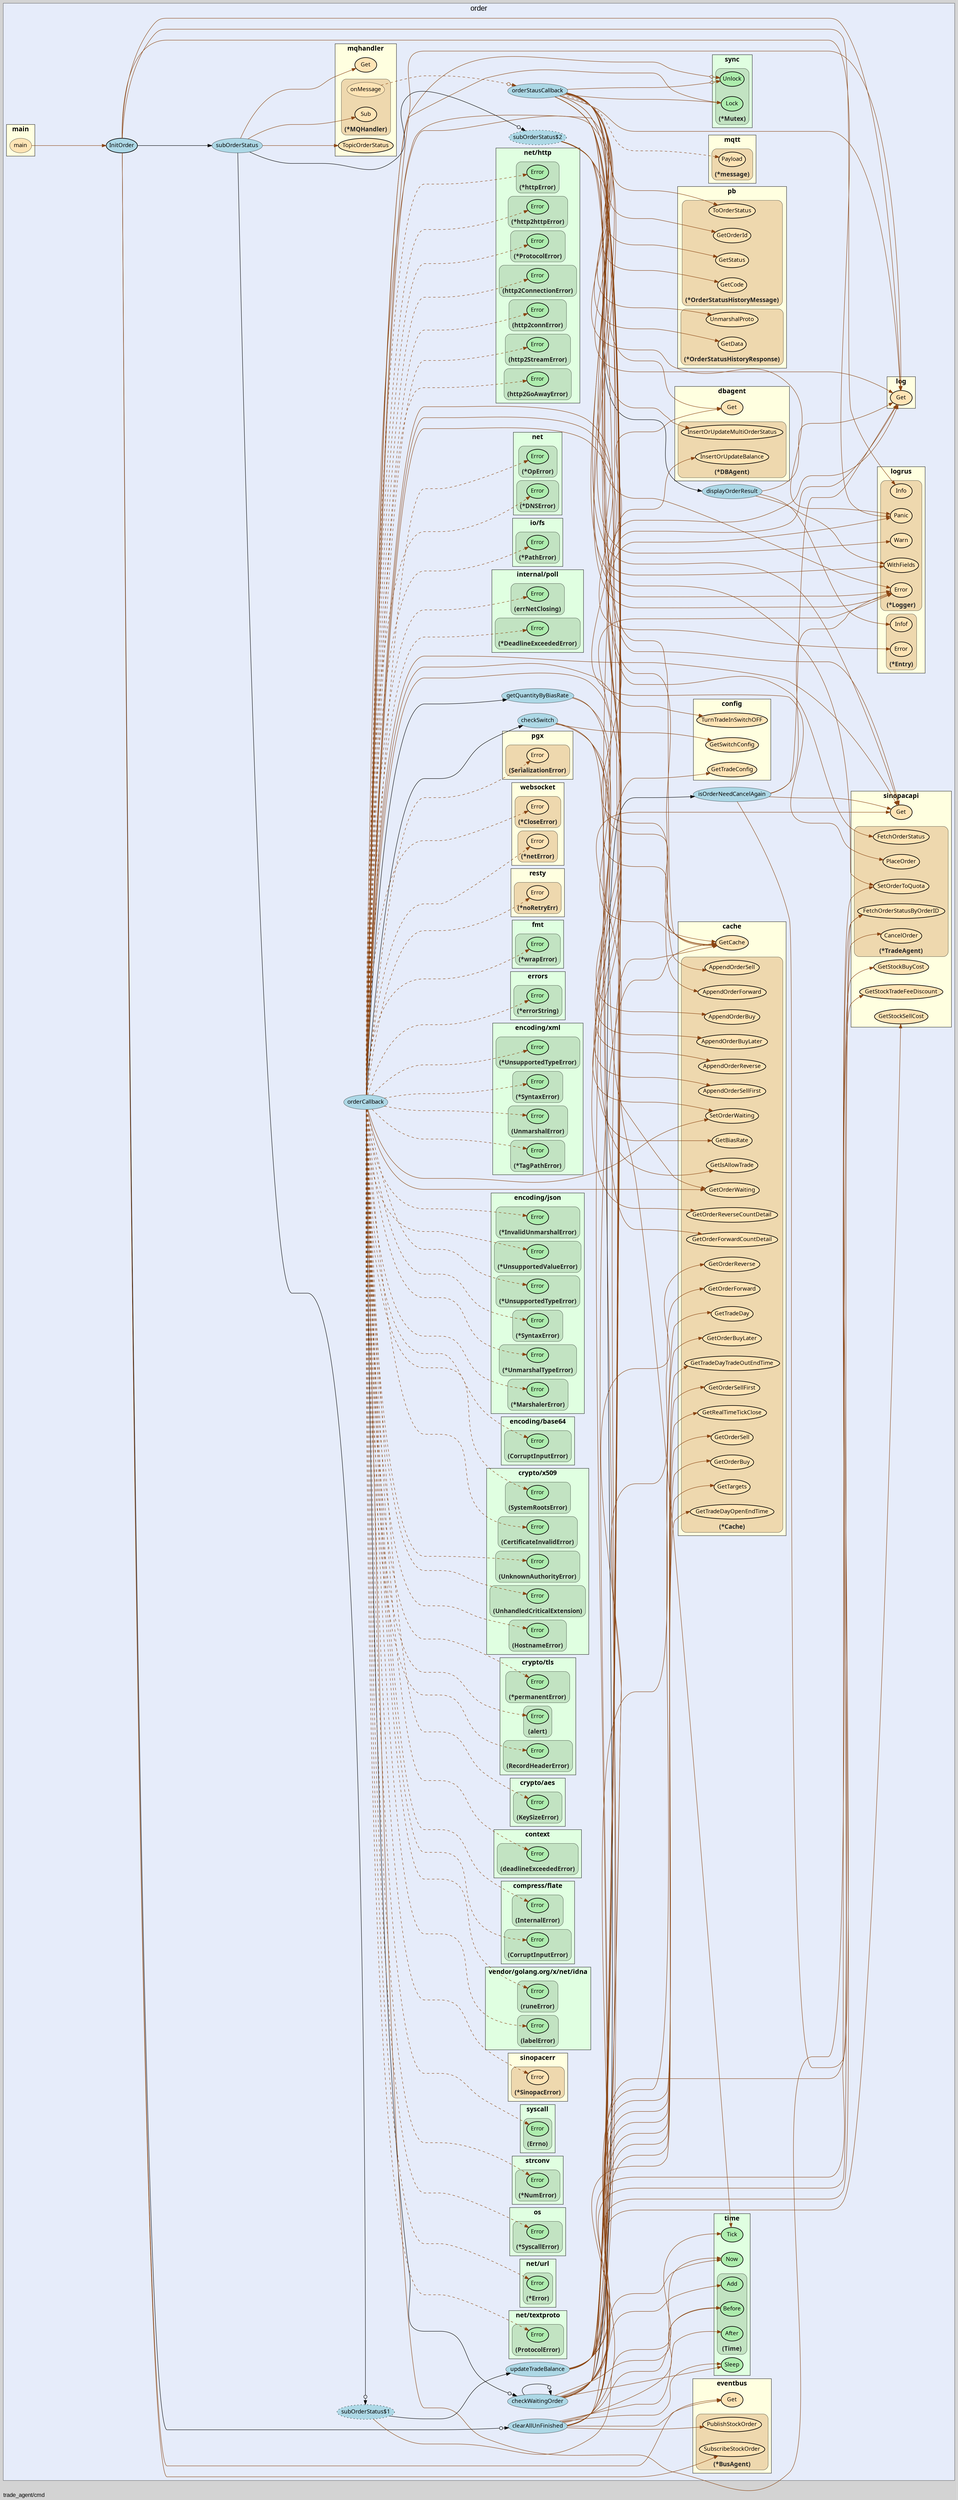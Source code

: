 digraph gocallvis {
    label="trade_agent/cmd";
    labeljust="l";
    fontname="Arial";
    fontsize="14";
    rankdir="LR";
    bgcolor="lightgray";
    style="solid";
    penwidth="0.5";
    pad="0.0";
    nodesep="0.35";

    node [shape="ellipse" style="filled" fillcolor="honeydew" fontname="Verdana" penwidth="1.0" margin="0.05,0.0"];
    edge [minlen="5"]

    subgraph "cluster_focus" {
        bgcolor="#e6ecfa";
label="order";
labelloc="t";
labeljust="c";
fontsize="18";
        
        "trade_agent/pkg/modules/order.orderStausCallback" [ fillcolor="lightblue" label="orderStausCallback" penwidth="0.5" ]
        "trade_agent/pkg/modules/order.displayOrderResult" [ penwidth="0.5" fillcolor="lightblue" label="displayOrderResult" ]
        "trade_agent/pkg/modules/order.updateTradeBalance" [ fillcolor="lightblue" label="updateTradeBalance" penwidth="0.5" ]
        "trade_agent/pkg/modules/order.orderCallback" [ fillcolor="lightblue" label="orderCallback" penwidth="0.5" ]
        "trade_agent/pkg/modules/order.checkSwitch" [ fillcolor="lightblue" label="checkSwitch" penwidth="0.5" ]
        "trade_agent/pkg/modules/order.getQuantityByBiasRate" [ label="getQuantityByBiasRate" penwidth="0.5" fillcolor="lightblue" ]
        "trade_agent/pkg/modules/order.checkWaitingOrder" [ fillcolor="lightblue" label="checkWaitingOrder" penwidth="0.5" ]
        "trade_agent/pkg/modules/order.isOrderNeedCancelAgain" [ fillcolor="lightblue" label="isOrderNeedCancelAgain" penwidth="0.5" ]
        "trade_agent/pkg/modules/order.subOrderStatus$2" [ style="dotted,filled" fillcolor="lightblue" label="subOrderStatus$2" ]
        "trade_agent/pkg/modules/order.InitOrder" [ fillcolor="lightblue" label="InitOrder" penwidth="1.5" ]
        "trade_agent/pkg/modules/order.subOrderStatus" [ fillcolor="lightblue" label="subOrderStatus" penwidth="0.5" ]
        "trade_agent/pkg/modules/order.subOrderStatus$1" [ fillcolor="lightblue" label="subOrderStatus$1" style="dotted,filled" ]
        "trade_agent/pkg/modules/order.clearAllUnFinished" [ fillcolor="lightblue" label="clearAllUnFinished" penwidth="0.5" ]
        
        subgraph "cluster_compress/flate" {
        penwidth="0.8";
fontsize="16";
fillcolor="#E0FFE1";
label="compress/flate";
tooltip="package: compress/flate";
style="filled";
fontname="Tahoma bold";
rank="sink";
URL="/?f=compress/flate";
        
        
        subgraph "cluster_compress/flate.CorruptInputError" {
        label="(CorruptInputError)";
tooltip="type: compress/flate.CorruptInputError";
penwidth="0.5";
fontsize="15";
fontcolor="#222222";
labelloc="b";
style="rounded,filled";
fillcolor="#c2e3c2";
        
        "(compress/flate.CorruptInputError).Error" [ fillcolor="#adedad" label="Error" penwidth="1.5" ]
        
    }

        subgraph "cluster_compress/flate.InternalError" {
        fontsize="15";
fontcolor="#222222";
labelloc="b";
style="rounded,filled";
fillcolor="#c2e3c2";
label="(InternalError)";
tooltip="type: compress/flate.InternalError";
penwidth="0.5";
        
        "(compress/flate.InternalError).Error" [ label="Error" penwidth="1.5" fillcolor="#adedad" ]
        
    }

    }

        subgraph "cluster_context" {
        fontname="Tahoma bold";
fillcolor="#E0FFE1";
fontsize="16";
style="filled";
rank="sink";
label="context";
URL="/?f=context";
tooltip="package: context";
penwidth="0.8";
        
        
        subgraph "cluster_context.deadlineExceededError" {
        penwidth="0.5";
fontsize="15";
fontcolor="#222222";
labelloc="b";
style="rounded,filled";
fillcolor="#c2e3c2";
label="(deadlineExceededError)";
tooltip="type: context.deadlineExceededError";
        
        "(context.deadlineExceededError).Error" [ fillcolor="#adedad" label="Error" penwidth="1.5" ]
        
    }

    }

        subgraph "cluster_crypto/aes" {
        style="filled";
fillcolor="#E0FFE1";
fontname="Tahoma bold";
rank="sink";
URL="/?f=crypto/aes";
penwidth="0.8";
fontsize="16";
label="crypto/aes";
tooltip="package: crypto/aes";
        
        
        subgraph "cluster_crypto/aes.KeySizeError" {
        labelloc="b";
style="rounded,filled";
fillcolor="#c2e3c2";
label="(KeySizeError)";
tooltip="type: crypto/aes.KeySizeError";
penwidth="0.5";
fontsize="15";
fontcolor="#222222";
        
        "(crypto/aes.KeySizeError).Error" [ fillcolor="#adedad" label="Error" penwidth="1.5" ]
        
    }

    }

        subgraph "cluster_crypto/tls" {
        style="filled";
fillcolor="#E0FFE1";
URL="/?f=crypto/tls";
tooltip="package: crypto/tls";
penwidth="0.8";
fontsize="16";
fontname="Tahoma bold";
rank="sink";
label="crypto/tls";
        
        
        subgraph "cluster_*crypto/tls.permanentError" {
        tooltip="type: *crypto/tls.permanentError";
penwidth="0.5";
fontsize="15";
fontcolor="#222222";
labelloc="b";
style="rounded,filled";
fillcolor="#c2e3c2";
label="(*permanentError)";
        
        "(*crypto/tls.permanentError).Error" [ fillcolor="#adedad" label="Error" penwidth="1.5" ]
        
    }

        subgraph "cluster_crypto/tls.RecordHeaderError" {
        penwidth="0.5";
fontsize="15";
fontcolor="#222222";
labelloc="b";
style="rounded,filled";
fillcolor="#c2e3c2";
label="(RecordHeaderError)";
tooltip="type: crypto/tls.RecordHeaderError";
        
        "(crypto/tls.RecordHeaderError).Error" [ fillcolor="#adedad" label="Error" penwidth="1.5" ]
        
    }

        subgraph "cluster_crypto/tls.alert" {
        labelloc="b";
style="rounded,filled";
fillcolor="#c2e3c2";
label="(alert)";
tooltip="type: crypto/tls.alert";
penwidth="0.5";
fontsize="15";
fontcolor="#222222";
        
        "(crypto/tls.alert).Error" [ fillcolor="#adedad" label="Error" penwidth="1.5" ]
        
    }

    }

        subgraph "cluster_crypto/x509" {
        penwidth="0.8";
style="filled";
fillcolor="#E0FFE1";
tooltip="package: crypto/x509";
fontsize="16";
fontname="Tahoma bold";
rank="sink";
label="crypto/x509";
URL="/?f=crypto/x509";
        
        
        subgraph "cluster_crypto/x509.CertificateInvalidError" {
        fontsize="15";
fontcolor="#222222";
labelloc="b";
style="rounded,filled";
fillcolor="#c2e3c2";
label="(CertificateInvalidError)";
tooltip="type: crypto/x509.CertificateInvalidError";
penwidth="0.5";
        
        "(crypto/x509.CertificateInvalidError).Error" [ penwidth="1.5" fillcolor="#adedad" label="Error" ]
        
    }

        subgraph "cluster_crypto/x509.HostnameError" {
        fillcolor="#c2e3c2";
label="(HostnameError)";
tooltip="type: crypto/x509.HostnameError";
penwidth="0.5";
fontsize="15";
fontcolor="#222222";
labelloc="b";
style="rounded,filled";
        
        "(crypto/x509.HostnameError).Error" [ penwidth="1.5" fillcolor="#adedad" label="Error" ]
        
    }

        subgraph "cluster_crypto/x509.SystemRootsError" {
        fontsize="15";
fontcolor="#222222";
labelloc="b";
style="rounded,filled";
fillcolor="#c2e3c2";
label="(SystemRootsError)";
tooltip="type: crypto/x509.SystemRootsError";
penwidth="0.5";
        
        "(crypto/x509.SystemRootsError).Error" [ fillcolor="#adedad" label="Error" penwidth="1.5" ]
        
    }

        subgraph "cluster_crypto/x509.UnhandledCriticalExtension" {
        tooltip="type: crypto/x509.UnhandledCriticalExtension";
penwidth="0.5";
fontsize="15";
fontcolor="#222222";
labelloc="b";
style="rounded,filled";
fillcolor="#c2e3c2";
label="(UnhandledCriticalExtension)";
        
        "(crypto/x509.UnhandledCriticalExtension).Error" [ label="Error" penwidth="1.5" fillcolor="#adedad" ]
        
    }

        subgraph "cluster_crypto/x509.UnknownAuthorityError" {
        penwidth="0.5";
fontsize="15";
fontcolor="#222222";
labelloc="b";
style="rounded,filled";
fillcolor="#c2e3c2";
label="(UnknownAuthorityError)";
tooltip="type: crypto/x509.UnknownAuthorityError";
        
        "(crypto/x509.UnknownAuthorityError).Error" [ penwidth="1.5" fillcolor="#adedad" label="Error" ]
        
    }

    }

        subgraph "cluster_encoding/base64" {
        tooltip="package: encoding/base64";
penwidth="0.8";
fillcolor="#E0FFE1";
fontname="Tahoma bold";
label="encoding/base64";
URL="/?f=encoding/base64";
fontsize="16";
style="filled";
rank="sink";
        
        
        subgraph "cluster_encoding/base64.CorruptInputError" {
        penwidth="0.5";
fontsize="15";
fontcolor="#222222";
labelloc="b";
style="rounded,filled";
fillcolor="#c2e3c2";
label="(CorruptInputError)";
tooltip="type: encoding/base64.CorruptInputError";
        
        "(encoding/base64.CorruptInputError).Error" [ label="Error" penwidth="1.5" fillcolor="#adedad" ]
        
    }

    }

        subgraph "cluster_encoding/json" {
        rank="sink";
URL="/?f=encoding/json";
tooltip="package: encoding/json";
style="filled";
fontsize="16";
fillcolor="#E0FFE1";
fontname="Tahoma bold";
label="encoding/json";
penwidth="0.8";
        
        
        subgraph "cluster_*encoding/json.InvalidUnmarshalError" {
        fillcolor="#c2e3c2";
label="(*InvalidUnmarshalError)";
tooltip="type: *encoding/json.InvalidUnmarshalError";
penwidth="0.5";
fontsize="15";
fontcolor="#222222";
labelloc="b";
style="rounded,filled";
        
        "(*encoding/json.InvalidUnmarshalError).Error" [ fillcolor="#adedad" label="Error" penwidth="1.5" ]
        
    }

        subgraph "cluster_*encoding/json.MarshalerError" {
        labelloc="b";
style="rounded,filled";
fillcolor="#c2e3c2";
label="(*MarshalerError)";
tooltip="type: *encoding/json.MarshalerError";
penwidth="0.5";
fontsize="15";
fontcolor="#222222";
        
        "(*encoding/json.MarshalerError).Error" [ label="Error" penwidth="1.5" fillcolor="#adedad" ]
        
    }

        subgraph "cluster_*encoding/json.SyntaxError" {
        fontsize="15";
fontcolor="#222222";
labelloc="b";
style="rounded,filled";
fillcolor="#c2e3c2";
label="(*SyntaxError)";
tooltip="type: *encoding/json.SyntaxError";
penwidth="0.5";
        
        "(*encoding/json.SyntaxError).Error" [ fillcolor="#adedad" label="Error" penwidth="1.5" ]
        
    }

        subgraph "cluster_*encoding/json.UnmarshalTypeError" {
        fontcolor="#222222";
labelloc="b";
style="rounded,filled";
fillcolor="#c2e3c2";
label="(*UnmarshalTypeError)";
tooltip="type: *encoding/json.UnmarshalTypeError";
penwidth="0.5";
fontsize="15";
        
        "(*encoding/json.UnmarshalTypeError).Error" [ fillcolor="#adedad" label="Error" penwidth="1.5" ]
        
    }

        subgraph "cluster_*encoding/json.UnsupportedTypeError" {
        labelloc="b";
style="rounded,filled";
fillcolor="#c2e3c2";
label="(*UnsupportedTypeError)";
tooltip="type: *encoding/json.UnsupportedTypeError";
penwidth="0.5";
fontsize="15";
fontcolor="#222222";
        
        "(*encoding/json.UnsupportedTypeError).Error" [ penwidth="1.5" fillcolor="#adedad" label="Error" ]
        
    }

        subgraph "cluster_*encoding/json.UnsupportedValueError" {
        label="(*UnsupportedValueError)";
tooltip="type: *encoding/json.UnsupportedValueError";
penwidth="0.5";
fontsize="15";
fontcolor="#222222";
labelloc="b";
style="rounded,filled";
fillcolor="#c2e3c2";
        
        "(*encoding/json.UnsupportedValueError).Error" [ fillcolor="#adedad" label="Error" penwidth="1.5" ]
        
    }

    }

        subgraph "cluster_encoding/xml" {
        penwidth="0.8";
style="filled";
fillcolor="#E0FFE1";
tooltip="package: encoding/xml";
fontsize="16";
fontname="Tahoma bold";
rank="sink";
label="encoding/xml";
URL="/?f=encoding/xml";
        
        
        subgraph "cluster_*encoding/xml.SyntaxError" {
        fontcolor="#222222";
labelloc="b";
style="rounded,filled";
fillcolor="#c2e3c2";
label="(*SyntaxError)";
tooltip="type: *encoding/xml.SyntaxError";
penwidth="0.5";
fontsize="15";
        
        "(*encoding/xml.SyntaxError).Error" [ penwidth="1.5" fillcolor="#adedad" label="Error" ]
        
    }

        subgraph "cluster_*encoding/xml.TagPathError" {
        penwidth="0.5";
fontsize="15";
fontcolor="#222222";
labelloc="b";
style="rounded,filled";
fillcolor="#c2e3c2";
label="(*TagPathError)";
tooltip="type: *encoding/xml.TagPathError";
        
        "(*encoding/xml.TagPathError).Error" [ penwidth="1.5" fillcolor="#adedad" label="Error" ]
        
    }

        subgraph "cluster_*encoding/xml.UnsupportedTypeError" {
        fillcolor="#c2e3c2";
label="(*UnsupportedTypeError)";
tooltip="type: *encoding/xml.UnsupportedTypeError";
penwidth="0.5";
fontsize="15";
fontcolor="#222222";
labelloc="b";
style="rounded,filled";
        
        "(*encoding/xml.UnsupportedTypeError).Error" [ fillcolor="#adedad" label="Error" penwidth="1.5" ]
        
    }

        subgraph "cluster_encoding/xml.UnmarshalError" {
        fillcolor="#c2e3c2";
label="(UnmarshalError)";
tooltip="type: encoding/xml.UnmarshalError";
penwidth="0.5";
fontsize="15";
fontcolor="#222222";
labelloc="b";
style="rounded,filled";
        
        "(encoding/xml.UnmarshalError).Error" [ label="Error" penwidth="1.5" fillcolor="#adedad" ]
        
    }

    }

        subgraph "cluster_errors" {
        style="filled";
rank="sink";
URL="/?f=errors";
tooltip="package: errors";
penwidth="0.8";
fontsize="16";
fillcolor="#E0FFE1";
fontname="Tahoma bold";
label="errors";
        
        
        subgraph "cluster_*errors.errorString" {
        labelloc="b";
style="rounded,filled";
fillcolor="#c2e3c2";
label="(*errorString)";
tooltip="type: *errors.errorString";
penwidth="0.5";
fontsize="15";
fontcolor="#222222";
        
        "(*errors.errorString).Error" [ fillcolor="#adedad" label="Error" penwidth="1.5" ]
        
    }

    }

        subgraph "cluster_fmt" {
        label="fmt";
URL="/?f=fmt";
tooltip="package: fmt";
fontsize="16";
style="filled";
fontname="Tahoma bold";
rank="sink";
penwidth="0.8";
fillcolor="#E0FFE1";
        
        
        subgraph "cluster_*fmt.wrapError" {
        labelloc="b";
style="rounded,filled";
fillcolor="#c2e3c2";
label="(*wrapError)";
tooltip="type: *fmt.wrapError";
penwidth="0.5";
fontsize="15";
fontcolor="#222222";
        
        "(*fmt.wrapError).Error" [ fillcolor="#adedad" label="Error" penwidth="1.5" ]
        
    }

    }

        subgraph "cluster_github.com/eclipse/paho.mqtt.golang" {
        fillcolor="lightyellow";
URL="/?f=github.com/eclipse/paho.mqtt.golang";
tooltip="package: github.com/eclipse/paho.mqtt.golang";
penwidth="0.8";
fontsize="16";
style="filled";
fontname="Tahoma bold";
rank="sink";
label="mqtt";
        
        
        subgraph "cluster_*github.com/eclipse/paho.mqtt.golang.message" {
        label="(*message)";
tooltip="type: *github.com/eclipse/paho.mqtt.golang.message";
penwidth="0.5";
fontsize="15";
fontcolor="#222222";
labelloc="b";
style="rounded,filled";
fillcolor="wheat2";
        
        "(*github.com/eclipse/paho.mqtt.golang.message).Payload" [ label="Payload" penwidth="1.5" fillcolor="moccasin" ]
        
    }

    }

        subgraph "cluster_github.com/go-resty/resty/v2" {
        fillcolor="lightyellow";
fontname="Tahoma bold";
URL="/?f=github.com/go-resty/resty/v2";
tooltip="package: github.com/go-resty/resty/v2";
penwidth="0.8";
style="filled";
rank="sink";
label="resty";
fontsize="16";
        
        
        subgraph "cluster_*github.com/go-resty/resty/v2.noRetryErr" {
        style="rounded,filled";
fillcolor="wheat2";
label="(*noRetryErr)";
tooltip="type: *github.com/go-resty/resty/v2.noRetryErr";
penwidth="0.5";
fontsize="15";
fontcolor="#222222";
labelloc="b";
        
        "(*github.com/go-resty/resty/v2.noRetryErr).Error" [ fillcolor="moccasin" label="Error" penwidth="1.5" ]
        
    }

    }

        subgraph "cluster_github.com/gorilla/websocket" {
        tooltip="package: github.com/gorilla/websocket";
fontsize="16";
fontname="Tahoma bold";
label="websocket";
rank="sink";
URL="/?f=github.com/gorilla/websocket";
penwidth="0.8";
style="filled";
fillcolor="lightyellow";
        
        
        subgraph "cluster_*github.com/gorilla/websocket.CloseError" {
        fontcolor="#222222";
labelloc="b";
style="rounded,filled";
fillcolor="wheat2";
label="(*CloseError)";
tooltip="type: *github.com/gorilla/websocket.CloseError";
penwidth="0.5";
fontsize="15";
        
        "(*github.com/gorilla/websocket.CloseError).Error" [ fillcolor="moccasin" label="Error" penwidth="1.5" ]
        
    }

        subgraph "cluster_*github.com/gorilla/websocket.netError" {
        penwidth="0.5";
fontsize="15";
fontcolor="#222222";
labelloc="b";
style="rounded,filled";
fillcolor="wheat2";
label="(*netError)";
tooltip="type: *github.com/gorilla/websocket.netError";
        
        "(*github.com/gorilla/websocket.netError).Error" [ fillcolor="moccasin" label="Error" penwidth="1.5" ]
        
    }

    }

        subgraph "cluster_github.com/jackc/pgx/v4" {
        fillcolor="lightyellow";
fontname="Tahoma bold";
tooltip="package: github.com/jackc/pgx/v4";
penwidth="0.8";
fontsize="16";
style="filled";
rank="sink";
label="pgx";
URL="/?f=github.com/jackc/pgx/v4";
        
        
        subgraph "cluster_github.com/jackc/pgx/v4.SerializationError" {
        fontcolor="#222222";
labelloc="b";
style="rounded,filled";
fillcolor="wheat2";
label="(SerializationError)";
tooltip="type: github.com/jackc/pgx/v4.SerializationError";
penwidth="0.5";
fontsize="15";
        
        "(github.com/jackc/pgx/v4.SerializationError).Error" [ fillcolor="moccasin" label="Error" penwidth="1.5" ]
        
    }

    }

        subgraph "cluster_github.com/sirupsen/logrus" {
        penwidth="0.8";
style="filled";
fontname="Tahoma bold";
rank="sink";
URL="/?f=github.com/sirupsen/logrus";
tooltip="package: github.com/sirupsen/logrus";
fontsize="16";
fillcolor="lightyellow";
label="logrus";
        
        
        subgraph "cluster_*github.com/sirupsen/logrus.Entry" {
        fontcolor="#222222";
labelloc="b";
style="rounded,filled";
fillcolor="wheat2";
label="(*Entry)";
tooltip="type: *github.com/sirupsen/logrus.Entry";
penwidth="0.5";
fontsize="15";
        
        "(*github.com/sirupsen/logrus.Entry).Infof" [ fillcolor="moccasin" label="Infof" penwidth="1.5" ]
        "(*github.com/sirupsen/logrus.Entry).Error" [ penwidth="1.5" fillcolor="moccasin" label="Error" ]
        
    }

        subgraph "cluster_*github.com/sirupsen/logrus.Logger" {
        fontcolor="#222222";
labelloc="b";
style="rounded,filled";
fillcolor="wheat2";
label="(*Logger)";
tooltip="type: *github.com/sirupsen/logrus.Logger";
penwidth="0.5";
fontsize="15";
        
        "(*github.com/sirupsen/logrus.Logger).Panic" [ fillcolor="moccasin" label="Panic" penwidth="1.5" ]
        "(*github.com/sirupsen/logrus.Logger).WithFields" [ fillcolor="moccasin" label="WithFields" penwidth="1.5" ]
        "(*github.com/sirupsen/logrus.Logger).Error" [ penwidth="1.5" fillcolor="moccasin" label="Error" ]
        "(*github.com/sirupsen/logrus.Logger).Warn" [ fillcolor="moccasin" label="Warn" penwidth="1.5" ]
        "(*github.com/sirupsen/logrus.Logger).Info" [ fillcolor="moccasin" label="Info" penwidth="1.5" ]
        
    }

    }

        subgraph "cluster_internal/poll" {
        style="filled";
fontname="Tahoma bold";
rank="sink";
label="internal/poll";
URL="/?f=internal/poll";
tooltip="package: internal/poll";
penwidth="0.8";
fontsize="16";
fillcolor="#E0FFE1";
        
        
        subgraph "cluster_*internal/poll.DeadlineExceededError" {
        fillcolor="#c2e3c2";
label="(*DeadlineExceededError)";
tooltip="type: *internal/poll.DeadlineExceededError";
penwidth="0.5";
fontsize="15";
fontcolor="#222222";
labelloc="b";
style="rounded,filled";
        
        "(*internal/poll.DeadlineExceededError).Error" [ penwidth="1.5" fillcolor="#adedad" label="Error" ]
        
    }

        subgraph "cluster_internal/poll.errNetClosing" {
        style="rounded,filled";
fillcolor="#c2e3c2";
label="(errNetClosing)";
tooltip="type: internal/poll.errNetClosing";
penwidth="0.5";
fontsize="15";
fontcolor="#222222";
labelloc="b";
        
        "(internal/poll.errNetClosing).Error" [ fillcolor="#adedad" label="Error" penwidth="1.5" ]
        
    }

    }

        subgraph "cluster_io/fs" {
        tooltip="package: io/fs";
fillcolor="#E0FFE1";
fontname="Tahoma bold";
style="filled";
rank="sink";
label="io/fs";
URL="/?f=io/fs";
penwidth="0.8";
fontsize="16";
        
        
        subgraph "cluster_*io/fs.PathError" {
        penwidth="0.5";
fontsize="15";
fontcolor="#222222";
labelloc="b";
style="rounded,filled";
fillcolor="#c2e3c2";
label="(*PathError)";
tooltip="type: *io/fs.PathError";
        
        "(*io/fs.PathError).Error" [ label="Error" penwidth="1.5" fillcolor="#adedad" ]
        
    }

    }

        subgraph "cluster_net" {
        style="filled";
fillcolor="#E0FFE1";
label="net";
tooltip="package: net";
penwidth="0.8";
fontsize="16";
fontname="Tahoma bold";
rank="sink";
URL="/?f=net";
        
        
        subgraph "cluster_*net.DNSError" {
        penwidth="0.5";
fontsize="15";
fontcolor="#222222";
labelloc="b";
style="rounded,filled";
fillcolor="#c2e3c2";
label="(*DNSError)";
tooltip="type: *net.DNSError";
        
        "(*net.DNSError).Error" [ fillcolor="#adedad" label="Error" penwidth="1.5" ]
        
    }

        subgraph "cluster_*net.OpError" {
        style="rounded,filled";
fillcolor="#c2e3c2";
label="(*OpError)";
tooltip="type: *net.OpError";
penwidth="0.5";
fontsize="15";
fontcolor="#222222";
labelloc="b";
        
        "(*net.OpError).Error" [ label="Error" penwidth="1.5" fillcolor="#adedad" ]
        
    }

    }

        subgraph "cluster_net/http" {
        URL="/?f=net/http";
label="net/http";
tooltip="package: net/http";
penwidth="0.8";
fontsize="16";
style="filled";
fillcolor="#E0FFE1";
fontname="Tahoma bold";
rank="sink";
        
        
        subgraph "cluster_*net/http.ProtocolError" {
        penwidth="0.5";
fontsize="15";
fontcolor="#222222";
labelloc="b";
style="rounded,filled";
fillcolor="#c2e3c2";
label="(*ProtocolError)";
tooltip="type: *net/http.ProtocolError";
        
        "(*net/http.ProtocolError).Error" [ fillcolor="#adedad" label="Error" penwidth="1.5" ]
        
    }

        subgraph "cluster_*net/http.http2httpError" {
        style="rounded,filled";
fillcolor="#c2e3c2";
label="(*http2httpError)";
tooltip="type: *net/http.http2httpError";
penwidth="0.5";
fontsize="15";
fontcolor="#222222";
labelloc="b";
        
        "(*net/http.http2httpError).Error" [ fillcolor="#adedad" label="Error" penwidth="1.5" ]
        
    }

        subgraph "cluster_*net/http.httpError" {
        tooltip="type: *net/http.httpError";
penwidth="0.5";
fontsize="15";
fontcolor="#222222";
labelloc="b";
style="rounded,filled";
fillcolor="#c2e3c2";
label="(*httpError)";
        
        "(*net/http.httpError).Error" [ fillcolor="#adedad" label="Error" penwidth="1.5" ]
        
    }

        subgraph "cluster_net/http.http2ConnectionError" {
        labelloc="b";
style="rounded,filled";
fillcolor="#c2e3c2";
label="(http2ConnectionError)";
tooltip="type: net/http.http2ConnectionError";
penwidth="0.5";
fontsize="15";
fontcolor="#222222";
        
        "(net/http.http2ConnectionError).Error" [ fillcolor="#adedad" label="Error" penwidth="1.5" ]
        
    }

        subgraph "cluster_net/http.http2GoAwayError" {
        penwidth="0.5";
fontsize="15";
fontcolor="#222222";
labelloc="b";
style="rounded,filled";
fillcolor="#c2e3c2";
label="(http2GoAwayError)";
tooltip="type: net/http.http2GoAwayError";
        
        "(net/http.http2GoAwayError).Error" [ fillcolor="#adedad" label="Error" penwidth="1.5" ]
        
    }

        subgraph "cluster_net/http.http2StreamError" {
        penwidth="0.5";
fontsize="15";
fontcolor="#222222";
labelloc="b";
style="rounded,filled";
fillcolor="#c2e3c2";
label="(http2StreamError)";
tooltip="type: net/http.http2StreamError";
        
        "(net/http.http2StreamError).Error" [ fillcolor="#adedad" label="Error" penwidth="1.5" ]
        
    }

        subgraph "cluster_net/http.http2connError" {
        tooltip="type: net/http.http2connError";
penwidth="0.5";
fontsize="15";
fontcolor="#222222";
labelloc="b";
style="rounded,filled";
fillcolor="#c2e3c2";
label="(http2connError)";
        
        "(net/http.http2connError).Error" [ fillcolor="#adedad" label="Error" penwidth="1.5" ]
        
    }

    }

        subgraph "cluster_net/textproto" {
        style="filled";
rank="sink";
label="net/textproto";
tooltip="package: net/textproto";
penwidth="0.8";
fontsize="16";
fillcolor="#E0FFE1";
fontname="Tahoma bold";
URL="/?f=net/textproto";
        
        
        subgraph "cluster_net/textproto.ProtocolError" {
        labelloc="b";
style="rounded,filled";
fillcolor="#c2e3c2";
label="(ProtocolError)";
tooltip="type: net/textproto.ProtocolError";
penwidth="0.5";
fontsize="15";
fontcolor="#222222";
        
        "(net/textproto.ProtocolError).Error" [ penwidth="1.5" fillcolor="#adedad" label="Error" ]
        
    }

    }

        subgraph "cluster_net/url" {
        penwidth="0.8";
fontsize="16";
fillcolor="#E0FFE1";
fontname="Tahoma bold";
label="net/url";
URL="/?f=net/url";
tooltip="package: net/url";
style="filled";
rank="sink";
        
        
        subgraph "cluster_*net/url.Error" {
        fillcolor="#c2e3c2";
label="(*Error)";
tooltip="type: *net/url.Error";
penwidth="0.5";
fontsize="15";
fontcolor="#222222";
labelloc="b";
style="rounded,filled";
        
        "(*net/url.Error).Error" [ fillcolor="#adedad" label="Error" penwidth="1.5" ]
        
    }

    }

        subgraph "cluster_os" {
        style="filled";
fillcolor="#E0FFE1";
label="os";
URL="/?f=os";
penwidth="0.8";
fontname="Tahoma bold";
rank="sink";
tooltip="package: os";
fontsize="16";
        
        
        subgraph "cluster_*os.SyscallError" {
        penwidth="0.5";
fontsize="15";
fontcolor="#222222";
labelloc="b";
style="rounded,filled";
fillcolor="#c2e3c2";
label="(*SyscallError)";
tooltip="type: *os.SyscallError";
        
        "(*os.SyscallError).Error" [ fillcolor="#adedad" label="Error" penwidth="1.5" ]
        
    }

    }

        subgraph "cluster_strconv" {
        penwidth="0.8";
fontsize="16";
style="filled";
fillcolor="#E0FFE1";
fontname="Tahoma bold";
URL="/?f=strconv";
rank="sink";
label="strconv";
tooltip="package: strconv";
        
        
        subgraph "cluster_*strconv.NumError" {
        penwidth="0.5";
fontsize="15";
fontcolor="#222222";
labelloc="b";
style="rounded,filled";
fillcolor="#c2e3c2";
label="(*NumError)";
tooltip="type: *strconv.NumError";
        
        "(*strconv.NumError).Error" [ fillcolor="#adedad" label="Error" penwidth="1.5" ]
        
    }

    }

        subgraph "cluster_sync" {
        penwidth="0.8";
fontsize="16";
style="filled";
tooltip="package: sync";
URL="/?f=sync";
fillcolor="#E0FFE1";
fontname="Tahoma bold";
rank="sink";
label="sync";
        
        
        subgraph "cluster_*sync.Mutex" {
        label="(*Mutex)";
tooltip="type: *sync.Mutex";
penwidth="0.5";
fontsize="15";
fontcolor="#222222";
labelloc="b";
style="rounded,filled";
fillcolor="#c2e3c2";
        
        "(*sync.Mutex).Unlock" [ fillcolor="#adedad" label="Unlock" penwidth="1.5" ]
        "(*sync.Mutex).Lock" [ fillcolor="#adedad" label="Lock" penwidth="1.5" ]
        
    }

    }

        subgraph "cluster_syscall" {
        tooltip="package: syscall";
penwidth="0.8";
fillcolor="#E0FFE1";
fontname="Tahoma bold";
rank="sink";
label="syscall";
URL="/?f=syscall";
fontsize="16";
style="filled";
        
        
        subgraph "cluster_syscall.Errno" {
        fillcolor="#c2e3c2";
label="(Errno)";
tooltip="type: syscall.Errno";
penwidth="0.5";
fontsize="15";
fontcolor="#222222";
labelloc="b";
style="rounded,filled";
        
        "(syscall.Errno).Error" [ label="Error" penwidth="1.5" fillcolor="#adedad" ]
        
    }

    }

        subgraph "cluster_time" {
        penwidth="0.8";
fontsize="16";
fontname="Tahoma bold";
rank="sink";
tooltip="package: time";
style="filled";
fillcolor="#E0FFE1";
label="time";
URL="/?f=time";
        
        "time.Now" [ penwidth="1.5" fillcolor="#adedad" label="Now" ]
        "time.Sleep" [ fillcolor="#adedad" label="Sleep" penwidth="1.5" ]
        "time.Tick" [ label="Tick" penwidth="1.5" fillcolor="#adedad" ]
        
        subgraph "cluster_time.Time" {
        labelloc="b";
style="rounded,filled";
fillcolor="#c2e3c2";
label="(Time)";
tooltip="type: time.Time";
penwidth="0.5";
fontsize="15";
fontcolor="#222222";
        
        "(time.Time).Add" [ penwidth="1.5" fillcolor="#adedad" label="Add" ]
        "(time.Time).Before" [ fillcolor="#adedad" label="Before" penwidth="1.5" ]
        "(time.Time).After" [ fillcolor="#adedad" label="After" penwidth="1.5" ]
        
    }

    }

        subgraph "cluster_trade_agent/cmd" {
        tooltip="package: trade_agent/cmd";
fontsize="16";
fillcolor="lightyellow";
fontname="Tahoma bold";
URL="/?f=trade_agent/cmd";
penwidth="0.8";
style="filled";
rank="sink";
label="main";
        
        "trade_agent/cmd.main" [ fillcolor="moccasin" label="main" penwidth="0.5" ]
        
    }

        subgraph "cluster_trade_agent/pkg/cache" {
        penwidth="0.8";
style="filled";
fontname="Tahoma bold";
rank="sink";
label="cache";
tooltip="package: trade_agent/pkg/cache";
fontsize="16";
fillcolor="lightyellow";
URL="/?f=trade_agent/pkg/cache";
        
        "trade_agent/pkg/cache.GetCache" [ label="GetCache" penwidth="1.5" fillcolor="moccasin" ]
        
        subgraph "cluster_*trade_agent/pkg/cache.Cache" {
        fillcolor="wheat2";
label="(*Cache)";
tooltip="type: *trade_agent/pkg/cache.Cache";
penwidth="0.5";
fontsize="15";
fontcolor="#222222";
labelloc="b";
style="rounded,filled";
        
        "(*trade_agent/pkg/cache.Cache).GetOrderWaiting" [ fillcolor="moccasin" label="GetOrderWaiting" penwidth="1.5" ]
        "(*trade_agent/pkg/cache.Cache).SetOrderWaiting" [ label="SetOrderWaiting" penwidth="1.5" fillcolor="moccasin" ]
        "(*trade_agent/pkg/cache.Cache).AppendOrderBuy" [ fillcolor="moccasin" label="AppendOrderBuy" penwidth="1.5" ]
        "(*trade_agent/pkg/cache.Cache).AppendOrderForward" [ label="AppendOrderForward" penwidth="1.5" fillcolor="moccasin" ]
        "(*trade_agent/pkg/cache.Cache).AppendOrderSell" [ fillcolor="moccasin" label="AppendOrderSell" penwidth="1.5" ]
        "(*trade_agent/pkg/cache.Cache).AppendOrderSellFirst" [ fillcolor="moccasin" label="AppendOrderSellFirst" penwidth="1.5" ]
        "(*trade_agent/pkg/cache.Cache).AppendOrderReverse" [ penwidth="1.5" fillcolor="moccasin" label="AppendOrderReverse" ]
        "(*trade_agent/pkg/cache.Cache).AppendOrderBuyLater" [ fillcolor="moccasin" label="AppendOrderBuyLater" penwidth="1.5" ]
        "(*trade_agent/pkg/cache.Cache).GetOrderForward" [ fillcolor="moccasin" label="GetOrderForward" penwidth="1.5" ]
        "(*trade_agent/pkg/cache.Cache).GetOrderReverse" [ fillcolor="moccasin" label="GetOrderReverse" penwidth="1.5" ]
        "(*trade_agent/pkg/cache.Cache).GetTradeDay" [ fillcolor="moccasin" label="GetTradeDay" penwidth="1.5" ]
        "(*trade_agent/pkg/cache.Cache).GetIsAllowTrade" [ fillcolor="moccasin" label="GetIsAllowTrade" penwidth="1.5" ]
        "(*trade_agent/pkg/cache.Cache).GetOrderForwardCountDetail" [ fillcolor="moccasin" label="GetOrderForwardCountDetail" penwidth="1.5" ]
        "(*trade_agent/pkg/cache.Cache).GetOrderReverseCountDetail" [ fillcolor="moccasin" label="GetOrderReverseCountDetail" penwidth="1.5" ]
        "(*trade_agent/pkg/cache.Cache).GetBiasRate" [ fillcolor="moccasin" label="GetBiasRate" penwidth="1.5" ]
        "(*trade_agent/pkg/cache.Cache).GetTradeDayTradeOutEndTime" [ fillcolor="moccasin" label="GetTradeDayTradeOutEndTime" penwidth="1.5" ]
        "(*trade_agent/pkg/cache.Cache).GetTradeDayOpenEndTime" [ fillcolor="moccasin" label="GetTradeDayOpenEndTime" penwidth="1.5" ]
        "(*trade_agent/pkg/cache.Cache).GetTargets" [ fillcolor="moccasin" label="GetTargets" penwidth="1.5" ]
        "(*trade_agent/pkg/cache.Cache).GetOrderBuy" [ penwidth="1.5" fillcolor="moccasin" label="GetOrderBuy" ]
        "(*trade_agent/pkg/cache.Cache).GetOrderSell" [ fillcolor="moccasin" label="GetOrderSell" penwidth="1.5" ]
        "(*trade_agent/pkg/cache.Cache).GetRealTimeTickClose" [ label="GetRealTimeTickClose" penwidth="1.5" fillcolor="moccasin" ]
        "(*trade_agent/pkg/cache.Cache).GetOrderSellFirst" [ fillcolor="moccasin" label="GetOrderSellFirst" penwidth="1.5" ]
        "(*trade_agent/pkg/cache.Cache).GetOrderBuyLater" [ fillcolor="moccasin" label="GetOrderBuyLater" penwidth="1.5" ]
        
    }

    }

        subgraph "cluster_trade_agent/pkg/config" {
        fontsize="16";
style="filled";
fillcolor="lightyellow";
fontname="Tahoma bold";
penwidth="0.8";
rank="sink";
label="config";
URL="/?f=trade_agent/pkg/config";
tooltip="package: trade_agent/pkg/config";
        
        "trade_agent/pkg/config.GetSwitchConfig" [ fillcolor="moccasin" label="GetSwitchConfig" penwidth="1.5" ]
        "trade_agent/pkg/config.TurnTradeInSwitchOFF" [ fillcolor="moccasin" label="TurnTradeInSwitchOFF" penwidth="1.5" ]
        "trade_agent/pkg/config.GetTradeConfig" [ fillcolor="moccasin" label="GetTradeConfig" penwidth="1.5" ]
        
    }

        subgraph "cluster_trade_agent/pkg/dbagent" {
        penwidth="0.8";
style="filled";
fontname="Tahoma bold";
label="dbagent";
URL="/?f=trade_agent/pkg/dbagent";
fontsize="16";
fillcolor="lightyellow";
rank="sink";
tooltip="package: trade_agent/pkg/dbagent";
        
        "trade_agent/pkg/dbagent.Get" [ penwidth="1.5" fillcolor="moccasin" label="Get" ]
        
        subgraph "cluster_*trade_agent/pkg/dbagent.DBAgent" {
        tooltip="type: *trade_agent/pkg/dbagent.DBAgent";
penwidth="0.5";
fontsize="15";
fontcolor="#222222";
labelloc="b";
style="rounded,filled";
fillcolor="wheat2";
label="(*DBAgent)";
        
        "(*trade_agent/pkg/dbagent.DBAgent).InsertOrUpdateMultiOrderStatus" [ fillcolor="moccasin" label="InsertOrUpdateMultiOrderStatus" penwidth="1.5" ]
        "(*trade_agent/pkg/dbagent.DBAgent).InsertOrUpdateBalance" [ fillcolor="moccasin" label="InsertOrUpdateBalance" penwidth="1.5" ]
        
    }

    }

        subgraph "cluster_trade_agent/pkg/eventbus" {
        fontsize="16";
style="filled";
fontname="Tahoma bold";
rank="sink";
tooltip="package: trade_agent/pkg/eventbus";
penwidth="0.8";
fillcolor="lightyellow";
label="eventbus";
URL="/?f=trade_agent/pkg/eventbus";
        
        "trade_agent/pkg/eventbus.Get" [ fillcolor="moccasin" label="Get" penwidth="1.5" ]
        
        subgraph "cluster_*trade_agent/pkg/eventbus.BusAgent" {
        fillcolor="wheat2";
label="(*BusAgent)";
tooltip="type: *trade_agent/pkg/eventbus.BusAgent";
penwidth="0.5";
fontsize="15";
fontcolor="#222222";
labelloc="b";
style="rounded,filled";
        
        "(*trade_agent/pkg/eventbus.BusAgent).PublishStockOrder" [ fillcolor="moccasin" label="PublishStockOrder" penwidth="1.5" ]
        "(*trade_agent/pkg/eventbus.BusAgent).SubscribeStockOrder" [ fillcolor="moccasin" label="SubscribeStockOrder" penwidth="1.5" ]
        
    }

    }

        subgraph "cluster_trade_agent/pkg/log" {
        fontsize="16";
style="filled";
rank="sink";
label="log";
penwidth="0.8";
fontname="Tahoma bold";
URL="/?f=trade_agent/pkg/log";
tooltip="package: trade_agent/pkg/log";
fillcolor="lightyellow";
        
        "trade_agent/pkg/log.Get" [ fillcolor="moccasin" label="Get" penwidth="1.5" ]
        
    }

        subgraph "cluster_trade_agent/pkg/mqhandler" {
        label="mqhandler";
URL="/?f=trade_agent/pkg/mqhandler";
penwidth="0.8";
fontname="Tahoma bold";
rank="sink";
tooltip="package: trade_agent/pkg/mqhandler";
fontsize="16";
style="filled";
fillcolor="lightyellow";
        
        "trade_agent/pkg/mqhandler.Get" [ fillcolor="moccasin" label="Get" penwidth="1.5" ]
        "trade_agent/pkg/mqhandler.TopicOrderStatus" [ penwidth="1.5" fillcolor="moccasin" label="TopicOrderStatus" ]
        
        subgraph "cluster_*trade_agent/pkg/mqhandler.MQHandler" {
        penwidth="0.5";
fontsize="15";
fontcolor="#222222";
labelloc="b";
style="rounded,filled";
fillcolor="wheat2";
label="(*MQHandler)";
tooltip="type: *trade_agent/pkg/mqhandler.MQHandler";
        
        "(*trade_agent/pkg/mqhandler.MQHandler).onMessage" [ fillcolor="moccasin" label="onMessage" penwidth="0.5" ]
        "(*trade_agent/pkg/mqhandler.MQHandler).Sub" [ fillcolor="moccasin" label="Sub" penwidth="1.5" ]
        
    }

    }

        subgraph "cluster_trade_agent/pkg/pb" {
        fillcolor="lightyellow";
fontname="Tahoma bold";
rank="sink";
label="pb";
URL="/?f=trade_agent/pkg/pb";
tooltip="package: trade_agent/pkg/pb";
penwidth="0.8";
fontsize="16";
style="filled";
        
        
        subgraph "cluster_*trade_agent/pkg/pb.OrderStatusHistoryMessage" {
        fontsize="15";
fontcolor="#222222";
labelloc="b";
style="rounded,filled";
fillcolor="wheat2";
label="(*OrderStatusHistoryMessage)";
tooltip="type: *trade_agent/pkg/pb.OrderStatusHistoryMessage";
penwidth="0.5";
        
        "(*trade_agent/pkg/pb.OrderStatusHistoryMessage).GetCode" [ label="GetCode" penwidth="1.5" fillcolor="moccasin" ]
        "(*trade_agent/pkg/pb.OrderStatusHistoryMessage).GetStatus" [ fillcolor="moccasin" label="GetStatus" penwidth="1.5" ]
        "(*trade_agent/pkg/pb.OrderStatusHistoryMessage).GetOrderId" [ label="GetOrderId" penwidth="1.5" fillcolor="moccasin" ]
        "(*trade_agent/pkg/pb.OrderStatusHistoryMessage).ToOrderStatus" [ fillcolor="moccasin" label="ToOrderStatus" penwidth="1.5" ]
        
    }

        subgraph "cluster_*trade_agent/pkg/pb.OrderStatusHistoryResponse" {
        fontcolor="#222222";
labelloc="b";
style="rounded,filled";
fillcolor="wheat2";
label="(*OrderStatusHistoryResponse)";
tooltip="type: *trade_agent/pkg/pb.OrderStatusHistoryResponse";
penwidth="0.5";
fontsize="15";
        
        "(*trade_agent/pkg/pb.OrderStatusHistoryResponse).UnmarshalProto" [ fillcolor="moccasin" label="UnmarshalProto" penwidth="1.5" ]
        "(*trade_agent/pkg/pb.OrderStatusHistoryResponse).GetData" [ fillcolor="moccasin" label="GetData" penwidth="1.5" ]
        
    }

    }

        subgraph "cluster_trade_agent/pkg/sinopacapi" {
        tooltip="package: trade_agent/pkg/sinopacapi";
style="filled";
fillcolor="lightyellow";
fontname="Tahoma bold";
label="sinopacapi";
URL="/?f=trade_agent/pkg/sinopacapi";
penwidth="0.8";
fontsize="16";
rank="sink";
        
        "trade_agent/pkg/sinopacapi.Get" [ fillcolor="moccasin" label="Get" penwidth="1.5" ]
        "trade_agent/pkg/sinopacapi.GetStockTradeFeeDiscount" [ penwidth="1.5" fillcolor="moccasin" label="GetStockTradeFeeDiscount" ]
        "trade_agent/pkg/sinopacapi.GetStockBuyCost" [ fillcolor="moccasin" label="GetStockBuyCost" penwidth="1.5" ]
        "trade_agent/pkg/sinopacapi.GetStockSellCost" [ fillcolor="moccasin" label="GetStockSellCost" penwidth="1.5" ]
        
        subgraph "cluster_*trade_agent/pkg/sinopacapi.TradeAgent" {
        fontcolor="#222222";
labelloc="b";
style="rounded,filled";
fillcolor="wheat2";
label="(*TradeAgent)";
tooltip="type: *trade_agent/pkg/sinopacapi.TradeAgent";
penwidth="0.5";
fontsize="15";
        
        "(*trade_agent/pkg/sinopacapi.TradeAgent).SetOrderToQuota" [ fillcolor="moccasin" label="SetOrderToQuota" penwidth="1.5" ]
        "(*trade_agent/pkg/sinopacapi.TradeAgent).PlaceOrder" [ fillcolor="moccasin" label="PlaceOrder" penwidth="1.5" ]
        "(*trade_agent/pkg/sinopacapi.TradeAgent).FetchOrderStatusByOrderID" [ fillcolor="moccasin" label="FetchOrderStatusByOrderID" penwidth="1.5" ]
        "(*trade_agent/pkg/sinopacapi.TradeAgent).CancelOrder" [ fillcolor="moccasin" label="CancelOrder" penwidth="1.5" ]
        "(*trade_agent/pkg/sinopacapi.TradeAgent).FetchOrderStatus" [ label="FetchOrderStatus" penwidth="1.5" fillcolor="moccasin" ]
        
    }

    }

        subgraph "cluster_trade_agent/pkg/sinopacapi/sinopacerr" {
        style="filled";
rank="sink";
label="sinopacerr";
tooltip="package: trade_agent/pkg/sinopacapi/sinopacerr";
penwidth="0.8";
fontsize="16";
URL="/?f=trade_agent/pkg/sinopacapi/sinopacerr";
fillcolor="lightyellow";
fontname="Tahoma bold";
        
        
        subgraph "cluster_*trade_agent/pkg/sinopacapi/sinopacerr.SinopacError" {
        style="rounded,filled";
fillcolor="wheat2";
label="(*SinopacError)";
tooltip="type: *trade_agent/pkg/sinopacapi/sinopacerr.SinopacError";
penwidth="0.5";
fontsize="15";
fontcolor="#222222";
labelloc="b";
        
        "(*trade_agent/pkg/sinopacapi/sinopacerr.SinopacError).Error" [ fillcolor="moccasin" label="Error" penwidth="1.5" ]
        
    }

    }

        subgraph "cluster_vendor/golang.org/x/net/idna" {
        tooltip="package: vendor/golang.org/x/net/idna";
penwidth="0.8";
fillcolor="#E0FFE1";
rank="sink";
URL="/?f=vendor/golang.org/x/net/idna";
fontsize="16";
style="filled";
fontname="Tahoma bold";
label="vendor/golang.org/x/net/idna";
        
        
        subgraph "cluster_vendor/golang.org/x/net/idna.labelError" {
        style="rounded,filled";
fillcolor="#c2e3c2";
label="(labelError)";
tooltip="type: vendor/golang.org/x/net/idna.labelError";
penwidth="0.5";
fontsize="15";
fontcolor="#222222";
labelloc="b";
        
        "(vendor/golang.org/x/net/idna.labelError).Error" [ fillcolor="#adedad" label="Error" penwidth="1.5" ]
        
    }

        subgraph "cluster_vendor/golang.org/x/net/idna.runeError" {
        tooltip="type: vendor/golang.org/x/net/idna.runeError";
penwidth="0.5";
fontsize="15";
fontcolor="#222222";
labelloc="b";
style="rounded,filled";
fillcolor="#c2e3c2";
label="(runeError)";
        
        "(vendor/golang.org/x/net/idna.runeError).Error" [ fillcolor="#adedad" label="Error" penwidth="1.5" ]
        
    }

    }

    }

    "trade_agent/pkg/modules/order.orderStausCallback" -> "(*sync.Mutex).Unlock" [ arrowhead="normalnoneodiamond" color="saddlebrown" ]
    "trade_agent/pkg/modules/order.orderStausCallback" -> "(*sync.Mutex).Lock" [ color="saddlebrown" ]
    "trade_agent/pkg/modules/order.orderStausCallback" -> "(*trade_agent/pkg/pb.OrderStatusHistoryResponse).UnmarshalProto" [ color="saddlebrown" ]
    "trade_agent/pkg/modules/order.orderStausCallback" -> "trade_agent/pkg/log.Get" [ color="saddlebrown" ]
    "trade_agent/pkg/modules/order.orderStausCallback" -> "(*github.com/sirupsen/logrus.Logger).Panic" [ color="saddlebrown" ]
    "trade_agent/pkg/modules/order.orderStausCallback" -> "(*trade_agent/pkg/pb.OrderStatusHistoryResponse).GetData" [ color="saddlebrown" ]
    "trade_agent/pkg/modules/order.orderStausCallback" -> "trade_agent/pkg/cache.GetCache" [ color="saddlebrown" ]
    "trade_agent/pkg/modules/order.orderStausCallback" -> "(*trade_agent/pkg/pb.OrderStatusHistoryMessage).GetCode" [ color="saddlebrown" ]
    "trade_agent/pkg/modules/order.orderStausCallback" -> "(*trade_agent/pkg/cache.Cache).GetOrderWaiting" [ color="saddlebrown" ]
    "trade_agent/pkg/modules/order.orderStausCallback" -> "(*trade_agent/pkg/pb.OrderStatusHistoryMessage).GetStatus" [ color="saddlebrown" ]
    "trade_agent/pkg/modules/order.orderStausCallback" -> "(*trade_agent/pkg/pb.OrderStatusHistoryMessage).GetOrderId" [ color="saddlebrown" ]
    "trade_agent/pkg/modules/order.orderStausCallback" -> "(*trade_agent/pkg/pb.OrderStatusHistoryMessage).ToOrderStatus" [ color="saddlebrown" ]
    "trade_agent/pkg/modules/order.orderStausCallback" -> "(*trade_agent/pkg/cache.Cache).SetOrderWaiting" [ color="saddlebrown" ]
    "trade_agent/pkg/modules/order.orderStausCallback" -> "trade_agent/pkg/sinopacapi.Get" [ color="saddlebrown" ]
    "trade_agent/pkg/modules/order.orderStausCallback" -> "(*trade_agent/pkg/sinopacapi.TradeAgent).SetOrderToQuota" [ color="saddlebrown" ]
    "trade_agent/pkg/modules/order.displayOrderResult" -> "trade_agent/pkg/log.Get" [ color="saddlebrown" ]
    "trade_agent/pkg/modules/order.displayOrderResult" -> "(*github.com/sirupsen/logrus.Logger).WithFields" [ color="saddlebrown" ]
    "trade_agent/pkg/modules/order.displayOrderResult" -> "(*github.com/sirupsen/logrus.Entry).Infof" [ color="saddlebrown" ]
    "trade_agent/pkg/modules/order.orderStausCallback" -> "trade_agent/pkg/modules/order.displayOrderResult" [  ]
    "trade_agent/pkg/modules/order.orderStausCallback" -> "(*trade_agent/pkg/cache.Cache).AppendOrderBuy" [ color="saddlebrown" ]
    "trade_agent/pkg/modules/order.orderStausCallback" -> "(*trade_agent/pkg/cache.Cache).AppendOrderForward" [ color="saddlebrown" ]
    "trade_agent/pkg/modules/order.orderStausCallback" -> "(*trade_agent/pkg/cache.Cache).AppendOrderSell" [ color="saddlebrown" ]
    "trade_agent/pkg/modules/order.orderStausCallback" -> "(*trade_agent/pkg/cache.Cache).AppendOrderSellFirst" [ color="saddlebrown" ]
    "trade_agent/pkg/modules/order.orderStausCallback" -> "(*trade_agent/pkg/cache.Cache).AppendOrderReverse" [ color="saddlebrown" ]
    "trade_agent/pkg/modules/order.orderStausCallback" -> "(*trade_agent/pkg/cache.Cache).AppendOrderBuyLater" [ color="saddlebrown" ]
    "trade_agent/pkg/modules/order.orderStausCallback" -> "trade_agent/pkg/dbagent.Get" [ color="saddlebrown" ]
    "trade_agent/pkg/modules/order.orderStausCallback" -> "(*trade_agent/pkg/dbagent.DBAgent).InsertOrUpdateMultiOrderStatus" [ color="saddlebrown" ]
    "trade_agent/pkg/modules/order.orderStausCallback" -> "(*github.com/sirupsen/logrus.Logger).Error" [ color="saddlebrown" ]
    "trade_agent/pkg/modules/order.orderStausCallback" -> "(*github.com/eclipse/paho.mqtt.golang.message).Payload" [ style="dashed" color="saddlebrown" ]
    "(*trade_agent/pkg/mqhandler.MQHandler).onMessage" -> "trade_agent/pkg/modules/order.orderStausCallback" [ style="dashed" arrowhead="normalnoneodot" color="saddlebrown" ]
    "trade_agent/pkg/modules/order.updateTradeBalance" -> "trade_agent/pkg/cache.GetCache" [ color="saddlebrown" ]
    "trade_agent/pkg/modules/order.updateTradeBalance" -> "(*trade_agent/pkg/cache.Cache).GetOrderForward" [ color="saddlebrown" ]
    "trade_agent/pkg/modules/order.updateTradeBalance" -> "(*trade_agent/pkg/cache.Cache).GetOrderReverse" [ color="saddlebrown" ]
    "trade_agent/pkg/modules/order.updateTradeBalance" -> "trade_agent/pkg/sinopacapi.GetStockTradeFeeDiscount" [ color="saddlebrown" ]
    "trade_agent/pkg/modules/order.updateTradeBalance" -> "trade_agent/pkg/sinopacapi.GetStockBuyCost" [ color="saddlebrown" ]
    "trade_agent/pkg/modules/order.updateTradeBalance" -> "trade_agent/pkg/sinopacapi.GetStockSellCost" [ color="saddlebrown" ]
    "trade_agent/pkg/modules/order.updateTradeBalance" -> "(*trade_agent/pkg/cache.Cache).GetTradeDay" [ color="saddlebrown" ]
    "trade_agent/pkg/modules/order.updateTradeBalance" -> "trade_agent/pkg/dbagent.Get" [ color="saddlebrown" ]
    "trade_agent/pkg/modules/order.updateTradeBalance" -> "(*trade_agent/pkg/dbagent.DBAgent).InsertOrUpdateBalance" [ color="saddlebrown" ]
    "trade_agent/pkg/modules/order.updateTradeBalance" -> "trade_agent/pkg/log.Get" [ color="saddlebrown" ]
    "trade_agent/pkg/modules/order.updateTradeBalance" -> "(*github.com/sirupsen/logrus.Logger).Panic" [ color="saddlebrown" ]
    "trade_agent/pkg/modules/order.orderCallback" -> "(*sync.Mutex).Unlock" [ arrowhead="normalnoneodiamond" color="saddlebrown" ]
    "trade_agent/pkg/modules/order.orderCallback" -> "(*sync.Mutex).Lock" [ color="saddlebrown" ]
    "trade_agent/pkg/modules/order.checkSwitch" -> "trade_agent/pkg/config.GetSwitchConfig" [ color="saddlebrown" ]
    "trade_agent/pkg/modules/order.checkSwitch" -> "trade_agent/pkg/cache.GetCache" [ color="saddlebrown" ]
    "trade_agent/pkg/modules/order.checkSwitch" -> "(*trade_agent/pkg/cache.Cache).GetIsAllowTrade" [ color="saddlebrown" ]
    "trade_agent/pkg/modules/order.checkSwitch" -> "(*trade_agent/pkg/cache.Cache).GetOrderForwardCountDetail" [ color="saddlebrown" ]
    "trade_agent/pkg/modules/order.checkSwitch" -> "(*trade_agent/pkg/cache.Cache).GetOrderReverseCountDetail" [ color="saddlebrown" ]
    "trade_agent/pkg/modules/order.orderCallback" -> "trade_agent/pkg/modules/order.checkSwitch" [  ]
    "trade_agent/pkg/modules/order.orderCallback" -> "trade_agent/pkg/cache.GetCache" [ color="saddlebrown" ]
    "trade_agent/pkg/modules/order.orderCallback" -> "(*trade_agent/pkg/cache.Cache).GetOrderWaiting" [ color="saddlebrown" ]
    "trade_agent/pkg/modules/order.getQuantityByBiasRate" -> "trade_agent/pkg/cache.GetCache" [ color="saddlebrown" ]
    "trade_agent/pkg/modules/order.getQuantityByBiasRate" -> "(*trade_agent/pkg/cache.Cache).GetBiasRate" [ color="saddlebrown" ]
    "trade_agent/pkg/modules/order.orderCallback" -> "trade_agent/pkg/modules/order.getQuantityByBiasRate" [  ]
    "trade_agent/pkg/modules/order.orderCallback" -> "trade_agent/pkg/sinopacapi.Get" [ color="saddlebrown" ]
    "trade_agent/pkg/modules/order.orderCallback" -> "(*trade_agent/pkg/sinopacapi.TradeAgent).PlaceOrder" [ color="saddlebrown" ]
    "trade_agent/pkg/modules/order.orderCallback" -> "trade_agent/pkg/config.TurnTradeInSwitchOFF" [ color="saddlebrown" ]
    "trade_agent/pkg/modules/order.orderCallback" -> "trade_agent/pkg/log.Get" [ color="saddlebrown" ]
    "trade_agent/pkg/modules/order.orderCallback" -> "(*github.com/sirupsen/logrus.Logger).Warn" [ color="saddlebrown" ]
    "trade_agent/pkg/modules/order.orderCallback" -> "(*github.com/sirupsen/logrus.Logger).Error" [ color="saddlebrown" ]
    "trade_agent/pkg/modules/order.orderCallback" -> "(*github.com/sirupsen/logrus.Logger).WithFields" [ color="saddlebrown" ]
    "trade_agent/pkg/modules/order.orderCallback" -> "(*github.com/sirupsen/logrus.Entry).Error" [ color="saddlebrown" ]
    "trade_agent/pkg/modules/order.orderCallback" -> "(*trade_agent/pkg/sinopacapi.TradeAgent).SetOrderToQuota" [ color="saddlebrown" ]
    "trade_agent/pkg/modules/order.orderCallback" -> "(*trade_agent/pkg/cache.Cache).SetOrderWaiting" [ color="saddlebrown" ]
    "trade_agent/pkg/modules/order.checkWaitingOrder" -> "trade_agent/pkg/config.GetTradeConfig" [ color="saddlebrown" ]
    "trade_agent/pkg/modules/order.checkWaitingOrder" -> "(time.Time).Add" [ color="saddlebrown" ]
    "trade_agent/pkg/modules/order.checkWaitingOrder" -> "time.Now" [ color="saddlebrown" ]
    "trade_agent/pkg/modules/order.checkWaitingOrder" -> "(time.Time).Before" [ color="saddlebrown" ]
    "trade_agent/pkg/modules/order.checkWaitingOrder" -> "trade_agent/pkg/sinopacapi.Get" [ color="saddlebrown" ]
    "trade_agent/pkg/modules/order.checkWaitingOrder" -> "(*trade_agent/pkg/sinopacapi.TradeAgent).FetchOrderStatusByOrderID" [ color="saddlebrown" ]
    "trade_agent/pkg/modules/order.checkWaitingOrder" -> "time.Sleep" [ color="saddlebrown" ]
    "trade_agent/pkg/modules/order.checkWaitingOrder" -> "trade_agent/pkg/log.Get" [ color="saddlebrown" ]
    "trade_agent/pkg/modules/order.checkWaitingOrder" -> "(*github.com/sirupsen/logrus.Logger).Error" [ color="saddlebrown" ]
    "trade_agent/pkg/modules/order.checkWaitingOrder" -> "trade_agent/pkg/modules/order.checkWaitingOrder" [ arrowhead="normalnoneodot" ]
    "trade_agent/pkg/modules/order.checkWaitingOrder" -> "(*trade_agent/pkg/sinopacapi.TradeAgent).CancelOrder" [ color="saddlebrown" ]
    "trade_agent/pkg/modules/order.isOrderNeedCancelAgain" -> "trade_agent/pkg/sinopacapi.Get" [ color="saddlebrown" ]
    "trade_agent/pkg/modules/order.isOrderNeedCancelAgain" -> "(*trade_agent/pkg/sinopacapi.TradeAgent).FetchOrderStatusByOrderID" [ color="saddlebrown" ]
    "trade_agent/pkg/modules/order.isOrderNeedCancelAgain" -> "trade_agent/pkg/log.Get" [ color="saddlebrown" ]
    "trade_agent/pkg/modules/order.isOrderNeedCancelAgain" -> "(*github.com/sirupsen/logrus.Logger).Error" [ color="saddlebrown" ]
    "trade_agent/pkg/modules/order.checkWaitingOrder" -> "trade_agent/pkg/modules/order.isOrderNeedCancelAgain" [  ]
    "trade_agent/pkg/modules/order.orderCallback" -> "trade_agent/pkg/modules/order.checkWaitingOrder" [ arrowhead="normalnoneodot" ]
    "trade_agent/pkg/modules/order.orderCallback" -> "(*net/url.Error).Error" [ style="dashed" color="saddlebrown" ]
    "trade_agent/pkg/modules/order.orderCallback" -> "(crypto/x509.CertificateInvalidError).Error" [ style="dashed" color="saddlebrown" ]
    "trade_agent/pkg/modules/order.orderCallback" -> "(*encoding/json.UnsupportedTypeError).Error" [ style="dashed" color="saddlebrown" ]
    "trade_agent/pkg/modules/order.orderCallback" -> "(*net/http.http2httpError).Error" [ style="dashed" color="saddlebrown" ]
    "trade_agent/pkg/modules/order.orderCallback" -> "(crypto/tls.alert).Error" [ style="dashed" color="saddlebrown" ]
    "trade_agent/pkg/modules/order.orderCallback" -> "(*encoding/xml.UnsupportedTypeError).Error" [ style="dashed" color="saddlebrown" ]
    "trade_agent/pkg/modules/order.orderCallback" -> "(crypto/x509.HostnameError).Error" [ style="dashed" color="saddlebrown" ]
    "trade_agent/pkg/modules/order.orderCallback" -> "(*internal/poll.DeadlineExceededError).Error" [ style="dashed" color="saddlebrown" ]
    "trade_agent/pkg/modules/order.orderCallback" -> "(*encoding/json.UnsupportedValueError).Error" [ style="dashed" color="saddlebrown" ]
    "trade_agent/pkg/modules/order.orderCallback" -> "(encoding/xml.UnmarshalError).Error" [ style="dashed" color="saddlebrown" ]
    "trade_agent/pkg/modules/order.orderCallback" -> "(internal/poll.errNetClosing).Error" [ style="dashed" color="saddlebrown" ]
    "trade_agent/pkg/modules/order.orderCallback" -> "(crypto/x509.UnknownAuthorityError).Error" [ style="dashed" color="saddlebrown" ]
    "trade_agent/pkg/modules/order.orderCallback" -> "(*encoding/json.UnmarshalTypeError).Error" [ style="dashed" color="saddlebrown" ]
    "trade_agent/pkg/modules/order.orderCallback" -> "(*github.com/gorilla/websocket.CloseError).Error" [ style="dashed" color="saddlebrown" ]
    "trade_agent/pkg/modules/order.orderCallback" -> "(*github.com/gorilla/websocket.netError).Error" [ style="dashed" color="saddlebrown" ]
    "trade_agent/pkg/modules/order.orderCallback" -> "(compress/flate.CorruptInputError).Error" [ style="dashed" color="saddlebrown" ]
    "trade_agent/pkg/modules/order.orderCallback" -> "(encoding/base64.CorruptInputError).Error" [ style="dashed" color="saddlebrown" ]
    "trade_agent/pkg/modules/order.orderCallback" -> "(*net.OpError).Error" [ style="dashed" color="saddlebrown" ]
    "trade_agent/pkg/modules/order.orderCallback" -> "(*os.SyscallError).Error" [ style="dashed" color="saddlebrown" ]
    "trade_agent/pkg/modules/order.orderCallback" -> "(*encoding/xml.SyntaxError).Error" [ style="dashed" color="saddlebrown" ]
    "trade_agent/pkg/modules/order.orderCallback" -> "(*errors.errorString).Error" [ style="dashed" color="saddlebrown" ]
    "trade_agent/pkg/modules/order.orderCallback" -> "(*crypto/tls.permanentError).Error" [ style="dashed" color="saddlebrown" ]
    "trade_agent/pkg/modules/order.orderCallback" -> "(crypto/aes.KeySizeError).Error" [ style="dashed" color="saddlebrown" ]
    "trade_agent/pkg/modules/order.orderCallback" -> "(crypto/x509.UnhandledCriticalExtension).Error" [ style="dashed" color="saddlebrown" ]
    "trade_agent/pkg/modules/order.orderCallback" -> "(*encoding/json.SyntaxError).Error" [ style="dashed" color="saddlebrown" ]
    "trade_agent/pkg/modules/order.orderCallback" -> "(compress/flate.InternalError).Error" [ style="dashed" color="saddlebrown" ]
    "trade_agent/pkg/modules/order.orderCallback" -> "(*encoding/json.InvalidUnmarshalError).Error" [ style="dashed" color="saddlebrown" ]
    "trade_agent/pkg/modules/order.orderCallback" -> "(*strconv.NumError).Error" [ style="dashed" color="saddlebrown" ]
    "trade_agent/pkg/modules/order.orderCallback" -> "(vendor/golang.org/x/net/idna.labelError).Error" [ style="dashed" color="saddlebrown" ]
    "trade_agent/pkg/modules/order.orderCallback" -> "(*encoding/json.MarshalerError).Error" [ style="dashed" color="saddlebrown" ]
    "trade_agent/pkg/modules/order.orderCallback" -> "(net/http.http2StreamError).Error" [ style="dashed" color="saddlebrown" ]
    "trade_agent/pkg/modules/order.orderCallback" -> "(*io/fs.PathError).Error" [ style="dashed" color="saddlebrown" ]
    "trade_agent/pkg/modules/order.orderCallback" -> "(*github.com/go-resty/resty/v2.noRetryErr).Error" [ style="dashed" color="saddlebrown" ]
    "trade_agent/pkg/modules/order.orderCallback" -> "(net/http.http2GoAwayError).Error" [ color="saddlebrown" style="dashed" ]
    "trade_agent/pkg/modules/order.orderCallback" -> "(net/http.http2connError).Error" [ style="dashed" color="saddlebrown" ]
    "trade_agent/pkg/modules/order.orderCallback" -> "(*encoding/xml.TagPathError).Error" [ style="dashed" color="saddlebrown" ]
    "trade_agent/pkg/modules/order.orderCallback" -> "(net/textproto.ProtocolError).Error" [ style="dashed" color="saddlebrown" ]
    "trade_agent/pkg/modules/order.orderCallback" -> "(*net/http.httpError).Error" [ style="dashed" color="saddlebrown" ]
    "trade_agent/pkg/modules/order.orderCallback" -> "(*fmt.wrapError).Error" [ style="dashed" color="saddlebrown" ]
    "trade_agent/pkg/modules/order.orderCallback" -> "(crypto/tls.RecordHeaderError).Error" [ style="dashed" color="saddlebrown" ]
    "trade_agent/pkg/modules/order.orderCallback" -> "(*net/http.ProtocolError).Error" [ style="dashed" color="saddlebrown" ]
    "trade_agent/pkg/modules/order.orderCallback" -> "(net/http.http2ConnectionError).Error" [ style="dashed" color="saddlebrown" ]
    "trade_agent/pkg/modules/order.orderCallback" -> "(*net.DNSError).Error" [ style="dashed" color="saddlebrown" ]
    "trade_agent/pkg/modules/order.orderCallback" -> "(github.com/jackc/pgx/v4.SerializationError).Error" [ style="dashed" color="saddlebrown" ]
    "trade_agent/pkg/modules/order.orderCallback" -> "(context.deadlineExceededError).Error" [ style="dashed" color="saddlebrown" ]
    "trade_agent/pkg/modules/order.orderCallback" -> "(crypto/x509.SystemRootsError).Error" [ style="dashed" color="saddlebrown" ]
    "trade_agent/pkg/modules/order.orderCallback" -> "(vendor/golang.org/x/net/idna.runeError).Error" [ style="dashed" color="saddlebrown" ]
    "trade_agent/pkg/modules/order.orderCallback" -> "(syscall.Errno).Error" [ style="dashed" color="saddlebrown" ]
    "trade_agent/pkg/modules/order.orderCallback" -> "(*trade_agent/pkg/sinopacapi/sinopacerr.SinopacError).Error" [ style="dashed" color="saddlebrown" ]
    "trade_agent/pkg/modules/order.subOrderStatus$2" -> "time.Tick" [ color="saddlebrown" ]
    "trade_agent/pkg/modules/order.subOrderStatus$2" -> "trade_agent/pkg/sinopacapi.Get" [ color="saddlebrown" ]
    "trade_agent/pkg/modules/order.subOrderStatus$2" -> "(*trade_agent/pkg/sinopacapi.TradeAgent).FetchOrderStatus" [ color="saddlebrown" ]
    "trade_agent/pkg/modules/order.subOrderStatus$2" -> "trade_agent/pkg/log.Get" [ color="saddlebrown" ]
    "trade_agent/pkg/modules/order.subOrderStatus$2" -> "(*github.com/sirupsen/logrus.Logger).Error" [ color="saddlebrown" ]
    "trade_agent/pkg/modules/order.InitOrder" -> "trade_agent/pkg/log.Get" [ color="saddlebrown" ]
    "trade_agent/pkg/modules/order.InitOrder" -> "(*github.com/sirupsen/logrus.Logger).Info" [ color="saddlebrown" ]
    "trade_agent/pkg/modules/order.subOrderStatus" -> "trade_agent/pkg/mqhandler.Get" [ color="saddlebrown" ]
    "trade_agent/pkg/modules/order.subOrderStatus" -> "trade_agent/pkg/mqhandler.TopicOrderStatus" [ color="saddlebrown" ]
    "trade_agent/pkg/modules/order.subOrderStatus" -> "(*trade_agent/pkg/mqhandler.MQHandler).Sub" [ color="saddlebrown" ]
    "trade_agent/pkg/modules/order.subOrderStatus$1" -> "time.Tick" [ color="saddlebrown" ]
    "trade_agent/pkg/modules/order.subOrderStatus$1" -> "trade_agent/pkg/modules/order.updateTradeBalance" [  ]
    "trade_agent/pkg/modules/order.subOrderStatus" -> "trade_agent/pkg/modules/order.subOrderStatus$1" [ arrowhead="normalnoneodot" ]
    "trade_agent/pkg/modules/order.subOrderStatus" -> "trade_agent/pkg/modules/order.subOrderStatus$2" [ arrowhead="normalnoneodot" ]
    "trade_agent/pkg/modules/order.InitOrder" -> "trade_agent/pkg/modules/order.subOrderStatus" [  ]
    "trade_agent/pkg/modules/order.InitOrder" -> "(*github.com/sirupsen/logrus.Logger).Panic" [ color="saddlebrown" ]
    "trade_agent/pkg/modules/order.clearAllUnFinished" -> "trade_agent/pkg/cache.GetCache" [ color="saddlebrown" ]
    "trade_agent/pkg/modules/order.clearAllUnFinished" -> "(*trade_agent/pkg/cache.Cache).GetTradeDayTradeOutEndTime" [ color="saddlebrown" ]
    "trade_agent/pkg/modules/order.clearAllUnFinished" -> "(*trade_agent/pkg/cache.Cache).GetTradeDayOpenEndTime" [ color="saddlebrown" ]
    "trade_agent/pkg/modules/order.clearAllUnFinished" -> "time.Sleep" [ color="saddlebrown" ]
    "trade_agent/pkg/modules/order.clearAllUnFinished" -> "time.Now" [ color="saddlebrown" ]
    "trade_agent/pkg/modules/order.clearAllUnFinished" -> "(time.Time).Before" [ color="saddlebrown" ]
    "trade_agent/pkg/modules/order.clearAllUnFinished" -> "(*trade_agent/pkg/cache.Cache).GetTargets" [ color="saddlebrown" ]
    "trade_agent/pkg/modules/order.clearAllUnFinished" -> "(time.Time).After" [ color="saddlebrown" ]
    "trade_agent/pkg/modules/order.clearAllUnFinished" -> "(*trade_agent/pkg/cache.Cache).GetOrderBuy" [ color="saddlebrown" ]
    "trade_agent/pkg/modules/order.clearAllUnFinished" -> "(*trade_agent/pkg/cache.Cache).GetOrderSell" [ color="saddlebrown" ]
    "trade_agent/pkg/modules/order.clearAllUnFinished" -> "(*trade_agent/pkg/cache.Cache).GetRealTimeTickClose" [ color="saddlebrown" ]
    "trade_agent/pkg/modules/order.clearAllUnFinished" -> "trade_agent/pkg/eventbus.Get" [ color="saddlebrown" ]
    "trade_agent/pkg/modules/order.clearAllUnFinished" -> "(*trade_agent/pkg/eventbus.BusAgent).PublishStockOrder" [ color="saddlebrown" ]
    "trade_agent/pkg/modules/order.clearAllUnFinished" -> "(*trade_agent/pkg/cache.Cache).GetOrderSellFirst" [ color="saddlebrown" ]
    "trade_agent/pkg/modules/order.clearAllUnFinished" -> "(*trade_agent/pkg/cache.Cache).GetOrderBuyLater" [ color="saddlebrown" ]
    "trade_agent/pkg/modules/order.InitOrder" -> "trade_agent/pkg/modules/order.clearAllUnFinished" [ arrowhead="normalnoneodot" ]
    "trade_agent/pkg/modules/order.InitOrder" -> "trade_agent/pkg/eventbus.Get" [ color="saddlebrown" ]
    "trade_agent/pkg/modules/order.InitOrder" -> "(*trade_agent/pkg/eventbus.BusAgent).SubscribeStockOrder" [ color="saddlebrown" ]
    "trade_agent/cmd.main" -> "trade_agent/pkg/modules/order.InitOrder" [ color="saddlebrown" ]
}
